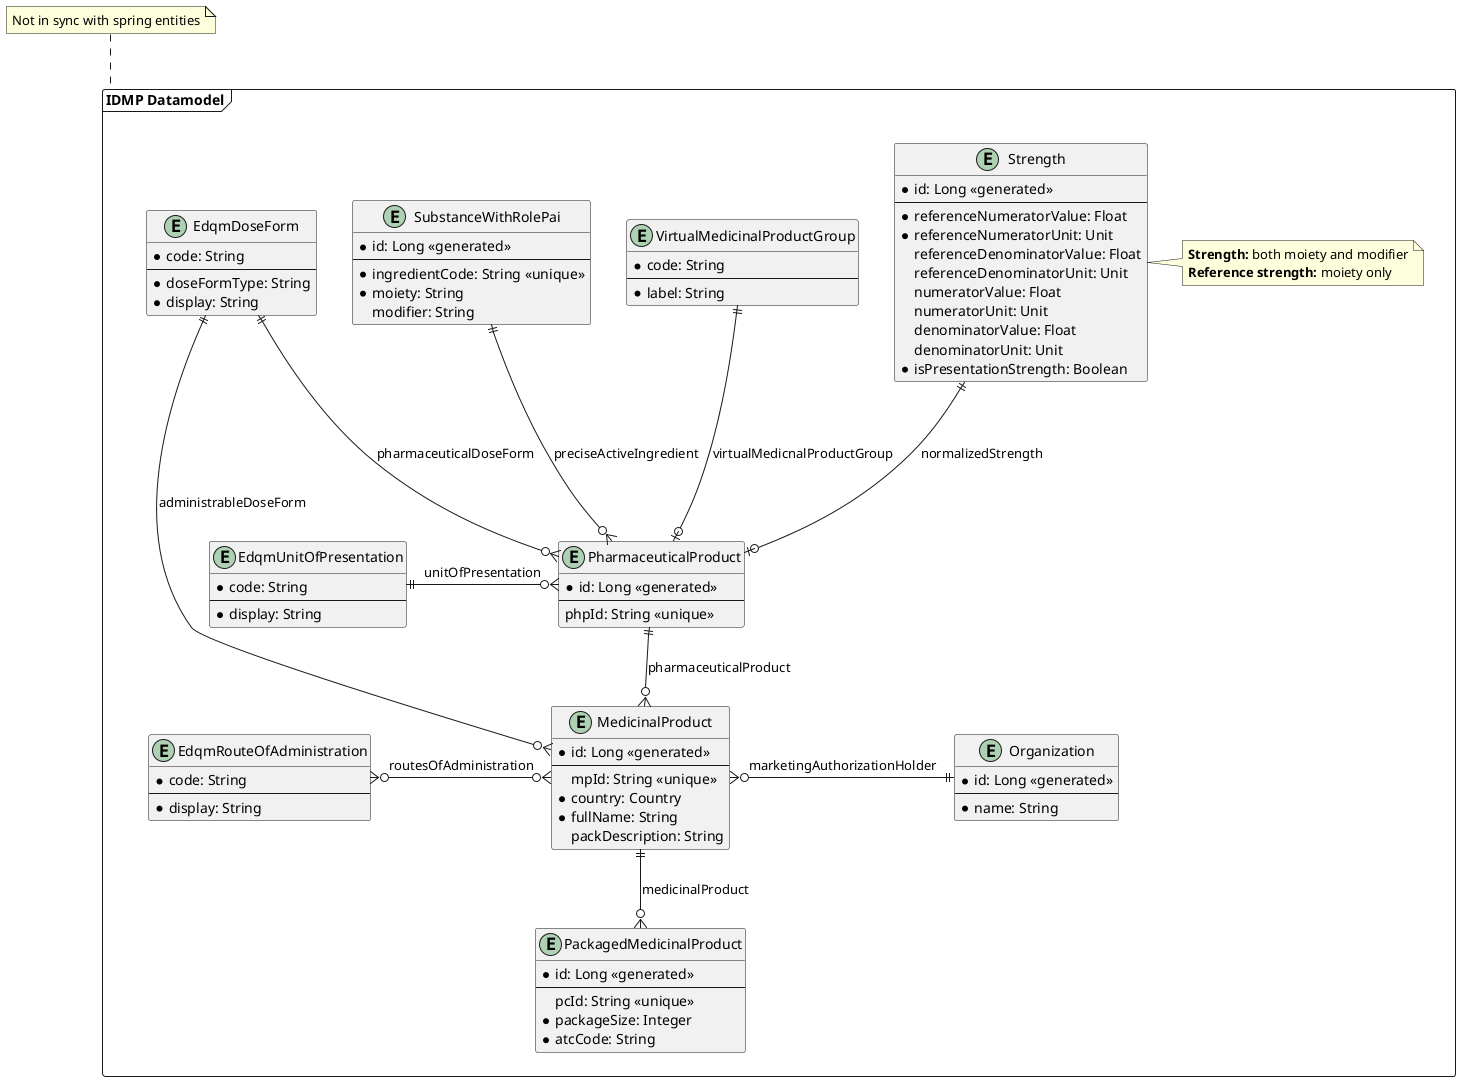 @startuml
'https://plantuml.com/class-diagram

package "IDMP Datamodel" as idmpDatamodel <<frame>> {
    entity EdqmRouteOfAdministration {
        * code: String
        --
        * display: String
    }

    entity EdqmUnitOfPresentation {
        * code: String
        --
        * display: String
    }

    together {
        entity EdqmDoseForm {
            * code: String
            --
            * doseFormType: String
            * display: String
        }

        entity Strength {
            * id: Long <<generated>>
            --
            * referenceNumeratorValue: Float
            * referenceNumeratorUnit: Unit
            referenceDenominatorValue: Float
            referenceDenominatorUnit: Unit
            numeratorValue: Float
            numeratorUnit: Unit
            denominatorValue: Float
            denominatorUnit: Unit
            * isPresentationStrength: Boolean
        }

        entity SubstanceWithRolePai {
            * id: Long <<generated>>
            --
            * ingredientCode: String <<unique>>
            * moiety: String
            modifier: String
        }

        entity VirtualMedicinalProductGroup {
            * code: String
            --
            * label: String
        }

        note right of Strength {
            **Strength:** both moiety and modifier
            **Reference strength:** moiety only
        }
    }

    entity PharmaceuticalProduct {
        * id: Long <<generated>>
        --
        phpId: String <<unique>>
    }

    entity MedicinalProduct {
        * id: Long <<generated>>
        --
        mpId: String <<unique>>
        * country: Country
        * fullName: String
        packDescription: String
    }

    entity PackagedMedicinalProduct {
        * id: Long <<generated>>
        --
        pcId: String <<unique>>
        * packageSize: Integer
        * atcCode: String
    }

    entity Organization {
        * id: Long <<generated>>
        --
        * name: String
    }

    EdqmUnitOfPresentation ||-o{ PharmaceuticalProduct : unitOfPresentation

    SubstanceWithRolePai ||---o{ PharmaceuticalProduct : preciseActiveIngredient
    EdqmDoseForm ||---o{ PharmaceuticalProduct : pharmaceuticalDoseForm
    Strength ||---o| PharmaceuticalProduct : normalizedStrength
    VirtualMedicinalProductGroup ||---o| PharmaceuticalProduct : virtualMedicnalProductGroup

    PharmaceuticalProduct ||--o{ MedicinalProduct : pharmaceuticalProduct

    MedicinalProduct ||--o{ PackagedMedicinalProduct : medicinalProduct
    MedicinalProduct }o--|| EdqmDoseForm : administrableDoseForm
    EdqmRouteOfAdministration }o-o{ MedicinalProduct : routesOfAdministration

    MedicinalProduct }o-|| Organization : marketingAuthorizationHolder


}

note top of idmpDatamodel {
    Not in sync with spring entities
}
@enduml